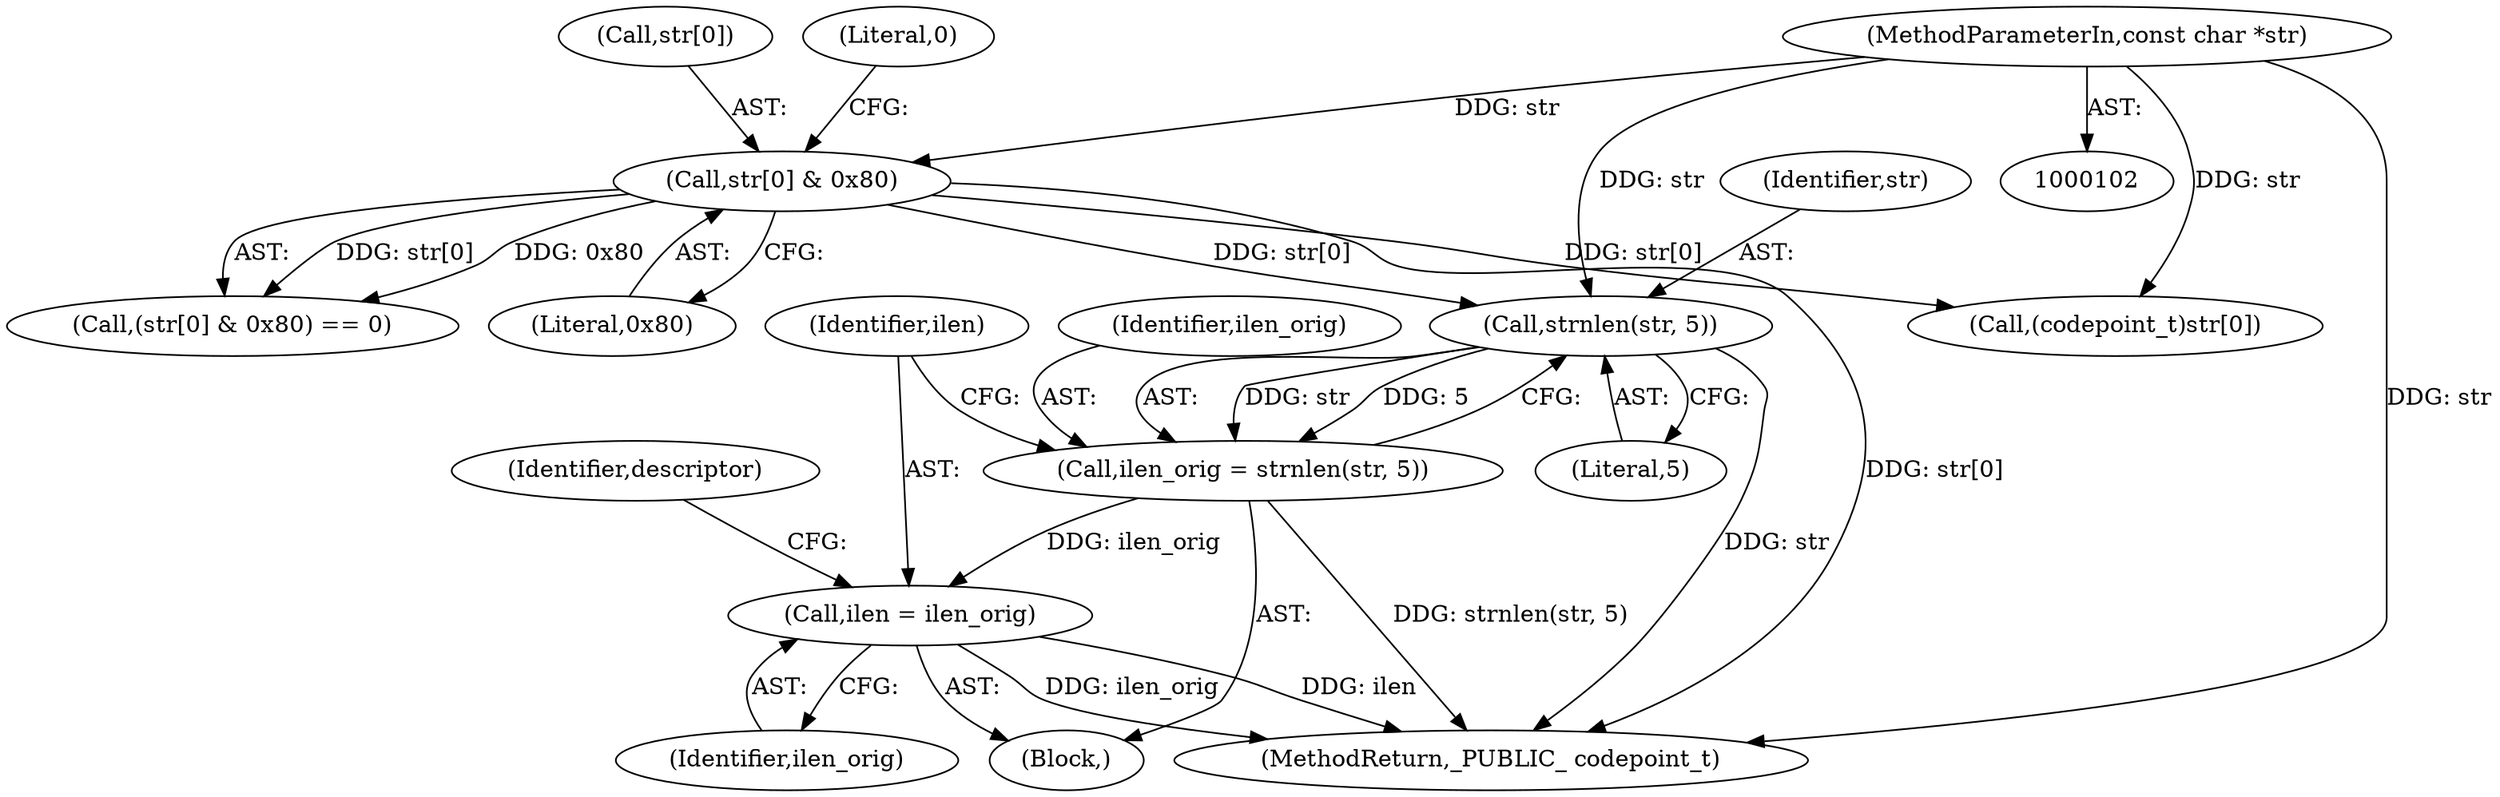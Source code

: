 digraph "1_samba_ba5dbda6d0174a59d221c45cca52ecd232820d48@pointer" {
"1000134" [label="(Call,strnlen(str, 5))"];
"1000115" [label="(Call,str[0] & 0x80)"];
"1000104" [label="(MethodParameterIn,const char *str)"];
"1000132" [label="(Call,ilen_orig = strnlen(str, 5))"];
"1000137" [label="(Call,ilen = ilen_orig)"];
"1000141" [label="(Identifier,descriptor)"];
"1000135" [label="(Identifier,str)"];
"1000114" [label="(Call,(str[0] & 0x80) == 0)"];
"1000127" [label="(Call,(codepoint_t)str[0])"];
"1000139" [label="(Identifier,ilen_orig)"];
"1000104" [label="(MethodParameterIn,const char *str)"];
"1000120" [label="(Literal,0)"];
"1000138" [label="(Identifier,ilen)"];
"1000133" [label="(Identifier,ilen_orig)"];
"1000107" [label="(Block,)"];
"1000136" [label="(Literal,5)"];
"1000152" [label="(MethodReturn,_PUBLIC_ codepoint_t)"];
"1000116" [label="(Call,str[0])"];
"1000137" [label="(Call,ilen = ilen_orig)"];
"1000134" [label="(Call,strnlen(str, 5))"];
"1000132" [label="(Call,ilen_orig = strnlen(str, 5))"];
"1000119" [label="(Literal,0x80)"];
"1000115" [label="(Call,str[0] & 0x80)"];
"1000134" -> "1000132"  [label="AST: "];
"1000134" -> "1000136"  [label="CFG: "];
"1000135" -> "1000134"  [label="AST: "];
"1000136" -> "1000134"  [label="AST: "];
"1000132" -> "1000134"  [label="CFG: "];
"1000134" -> "1000152"  [label="DDG: str"];
"1000134" -> "1000132"  [label="DDG: str"];
"1000134" -> "1000132"  [label="DDG: 5"];
"1000115" -> "1000134"  [label="DDG: str[0]"];
"1000104" -> "1000134"  [label="DDG: str"];
"1000115" -> "1000114"  [label="AST: "];
"1000115" -> "1000119"  [label="CFG: "];
"1000116" -> "1000115"  [label="AST: "];
"1000119" -> "1000115"  [label="AST: "];
"1000120" -> "1000115"  [label="CFG: "];
"1000115" -> "1000152"  [label="DDG: str[0]"];
"1000115" -> "1000114"  [label="DDG: str[0]"];
"1000115" -> "1000114"  [label="DDG: 0x80"];
"1000104" -> "1000115"  [label="DDG: str"];
"1000115" -> "1000127"  [label="DDG: str[0]"];
"1000104" -> "1000102"  [label="AST: "];
"1000104" -> "1000152"  [label="DDG: str"];
"1000104" -> "1000127"  [label="DDG: str"];
"1000132" -> "1000107"  [label="AST: "];
"1000133" -> "1000132"  [label="AST: "];
"1000138" -> "1000132"  [label="CFG: "];
"1000132" -> "1000152"  [label="DDG: strnlen(str, 5)"];
"1000132" -> "1000137"  [label="DDG: ilen_orig"];
"1000137" -> "1000107"  [label="AST: "];
"1000137" -> "1000139"  [label="CFG: "];
"1000138" -> "1000137"  [label="AST: "];
"1000139" -> "1000137"  [label="AST: "];
"1000141" -> "1000137"  [label="CFG: "];
"1000137" -> "1000152"  [label="DDG: ilen"];
"1000137" -> "1000152"  [label="DDG: ilen_orig"];
}
